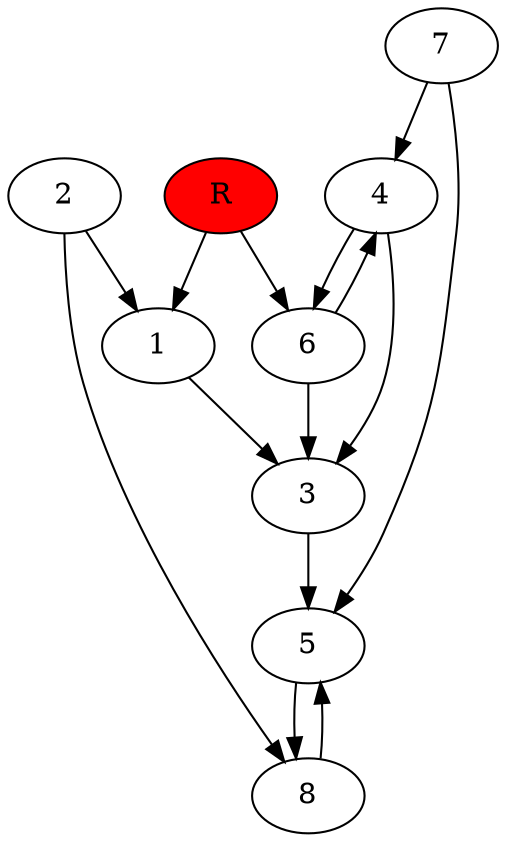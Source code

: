 digraph prb12099 {
	1
	2
	3
	4
	5
	6
	7
	8
	R [fillcolor="#ff0000" style=filled]
	1 -> 3
	2 -> 1
	2 -> 8
	3 -> 5
	4 -> 3
	4 -> 6
	5 -> 8
	6 -> 3
	6 -> 4
	7 -> 4
	7 -> 5
	8 -> 5
	R -> 1
	R -> 6
}
